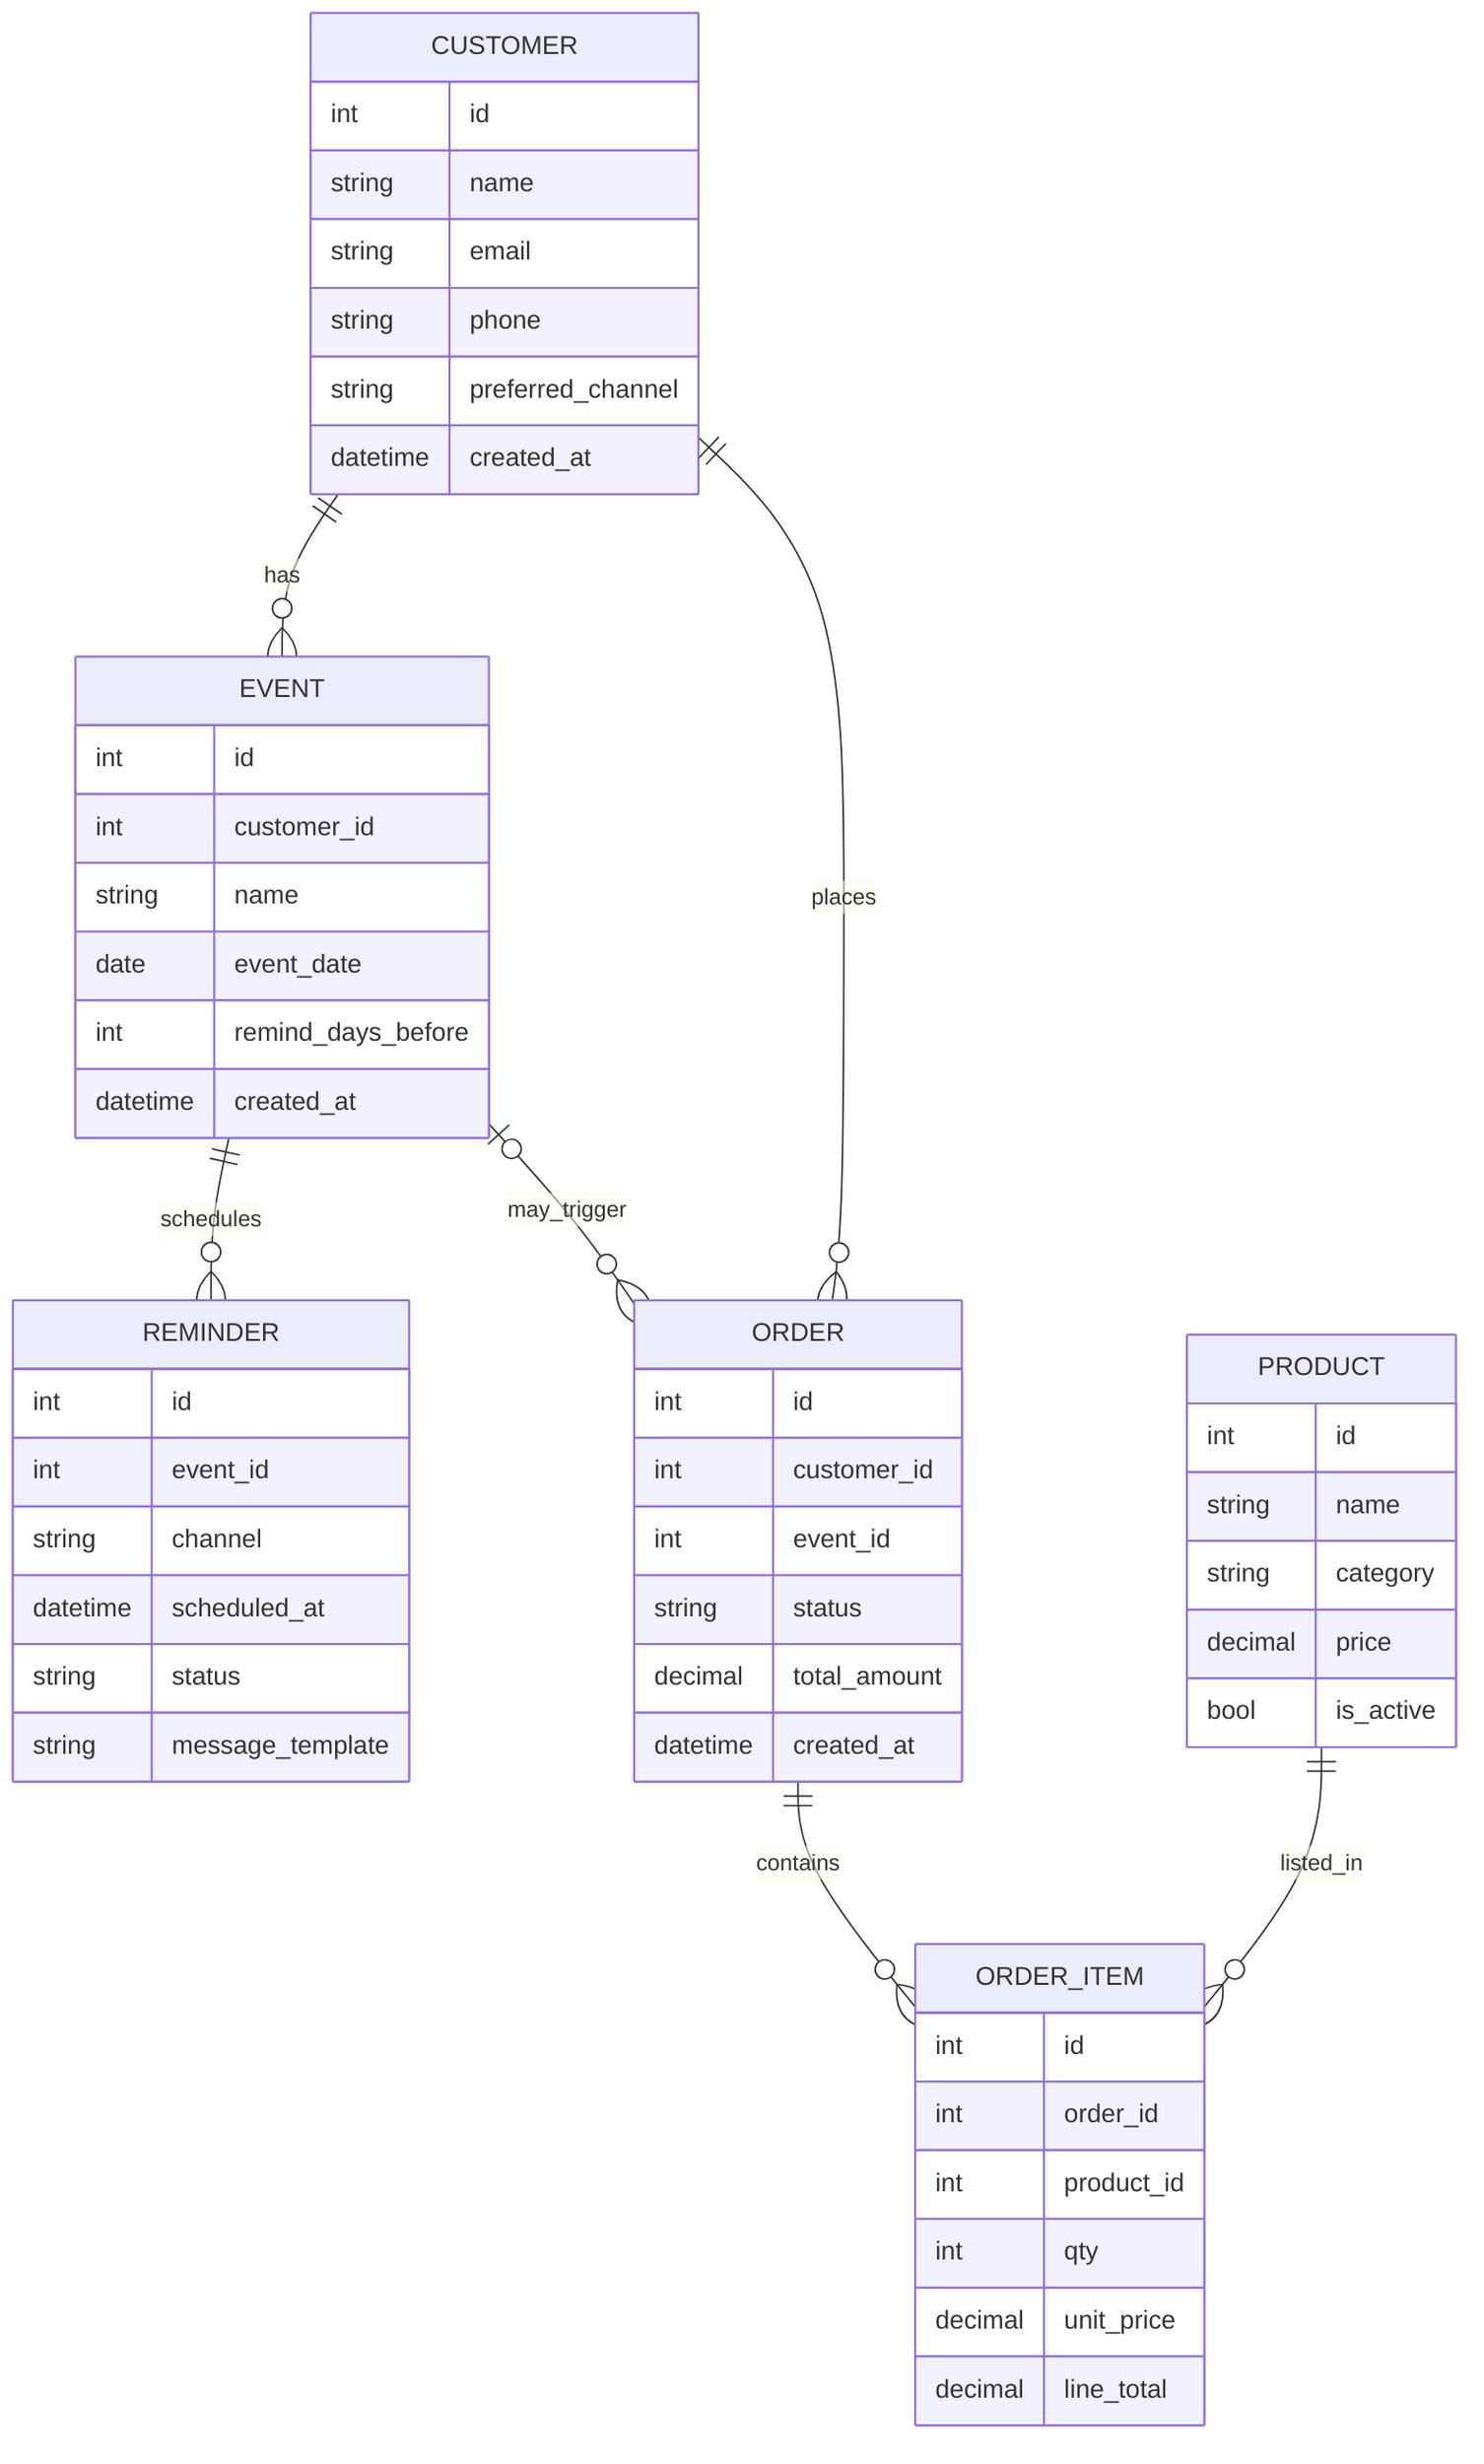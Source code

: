 erDiagram
    %% ================= ENTITIES =================
    CUSTOMER {
      int id
      string name
      string email
      string phone
      string preferred_channel
      datetime created_at
    }
    %% preferred_channel: email | sms | push
    
    EVENT {
      int id
      int customer_id
      string name                
      date event_date
      int remind_days_before     
      datetime created_at
    }
    %% name: Birthday, Anniversary, etc.
    %% remind_days_before: e.g., 3–5

    REMINDER {
      int id
      int event_id
      string channel             
      datetime scheduled_at
      string status              
      string message_template
    }
    %% channel: email | sms | push

    "ORDER" {
      int id
      int customer_id
      int event_id               
      string status              
      decimal total_amount
      datetime created_at
    }
    %% status: created | paid | shipped | cancelled

    ORDER_ITEM {
      int id
      int order_id
      int product_id
      int qty
      decimal unit_price
      decimal line_total
    }

    PRODUCT {
      int id
      string name
      string category
      decimal price
      bool is_active
    }

    %% ================ RELATIONSHIPS ================
    CUSTOMER ||--o{ EVENT : has
    EVENT ||--o{ REMINDER : schedules
    CUSTOMER ||--o{ "ORDER" : places
    EVENT |o--o{ "ORDER" : may_trigger
    "ORDER" ||--o{ ORDER_ITEM : contains
    PRODUCT ||--o{ ORDER_ITEM : listed_in